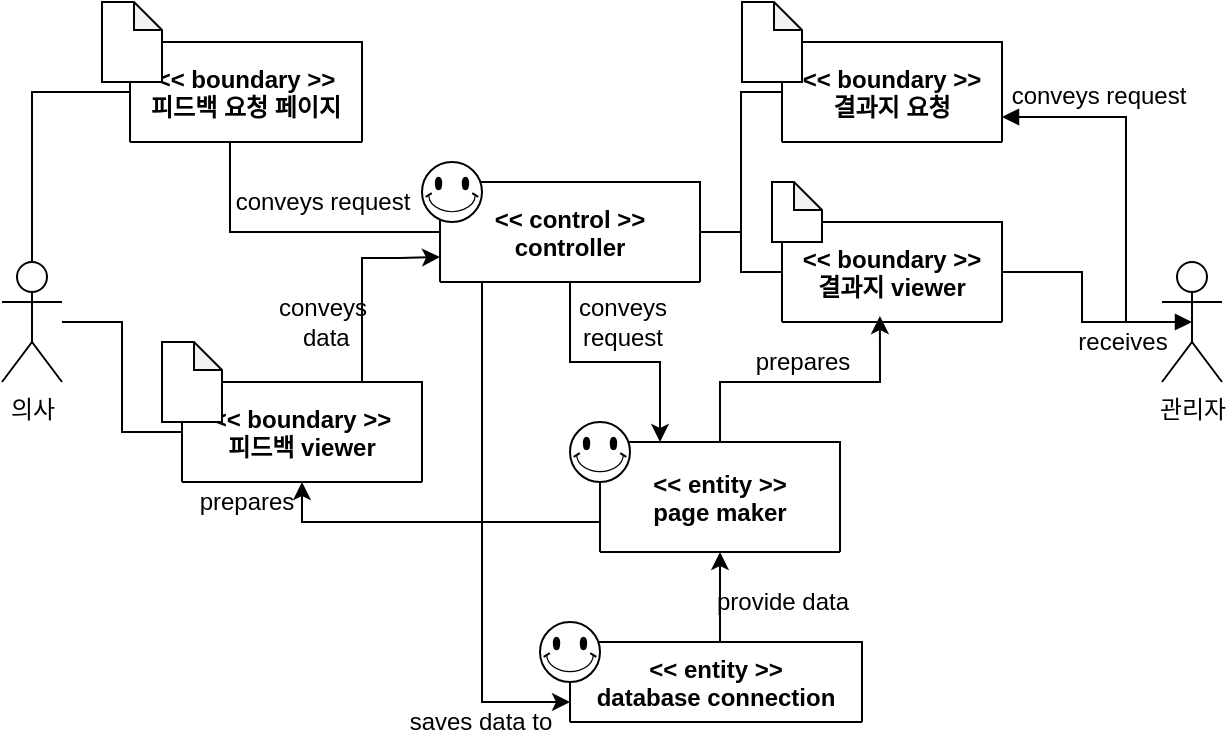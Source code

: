 <mxfile version="14.6.6" type="github">
  <diagram id="2snBoPdIVIojASlzs4ji" name="Page-1">
    <mxGraphModel dx="946" dy="544" grid="0" gridSize="10" guides="1" tooltips="1" connect="1" arrows="1" fold="1" page="1" pageScale="1" pageWidth="827" pageHeight="1169" math="0" shadow="0">
      <root>
        <mxCell id="0" />
        <mxCell id="1" parent="0" />
        <mxCell id="pNh5RsfMhSHscX6KeP78-1" value="의사" style="shape=umlActor;verticalLabelPosition=bottom;verticalAlign=top;html=1;outlineConnect=0;" parent="1" vertex="1">
          <mxGeometry x="130" y="200" width="30" height="60" as="geometry" />
        </mxCell>
        <mxCell id="9H2vDyvUipclMlkeoAgt-24" style="edgeStyle=orthogonalEdgeStyle;rounded=0;orthogonalLoop=1;jettySize=auto;html=1;entryX=1;entryY=0.75;entryDx=0;entryDy=0;endArrow=block;endFill=1;" edge="1" parent="1" source="pNh5RsfMhSHscX6KeP78-2" target="pNh5RsfMhSHscX6KeP78-9">
          <mxGeometry relative="1" as="geometry">
            <Array as="points">
              <mxPoint x="692" y="230" />
              <mxPoint x="692" y="128" />
            </Array>
          </mxGeometry>
        </mxCell>
        <mxCell id="pNh5RsfMhSHscX6KeP78-2" value="관리자" style="shape=umlActor;verticalLabelPosition=bottom;verticalAlign=top;html=1;outlineConnect=0;" parent="1" vertex="1">
          <mxGeometry x="710" y="200" width="30" height="60" as="geometry" />
        </mxCell>
        <mxCell id="pNh5RsfMhSHscX6KeP78-14" style="edgeStyle=orthogonalEdgeStyle;rounded=0;orthogonalLoop=1;jettySize=auto;html=1;entryX=0;entryY=0.5;entryDx=0;entryDy=0;endArrow=none;endFill=0;" parent="1" source="pNh5RsfMhSHscX6KeP78-3" target="pNh5RsfMhSHscX6KeP78-9" edge="1">
          <mxGeometry relative="1" as="geometry" />
        </mxCell>
        <mxCell id="pNh5RsfMhSHscX6KeP78-17" style="edgeStyle=orthogonalEdgeStyle;rounded=0;orthogonalLoop=1;jettySize=auto;html=1;endArrow=none;endFill=0;" parent="1" source="pNh5RsfMhSHscX6KeP78-3" target="pNh5RsfMhSHscX6KeP78-16" edge="1">
          <mxGeometry relative="1" as="geometry" />
        </mxCell>
        <mxCell id="9H2vDyvUipclMlkeoAgt-2" style="edgeStyle=orthogonalEdgeStyle;rounded=0;orthogonalLoop=1;jettySize=auto;html=1;endArrow=none;endFill=0;" edge="1" parent="1" source="pNh5RsfMhSHscX6KeP78-3" target="pNh5RsfMhSHscX6KeP78-7">
          <mxGeometry relative="1" as="geometry">
            <Array as="points">
              <mxPoint x="244" y="185" />
            </Array>
          </mxGeometry>
        </mxCell>
        <mxCell id="9H2vDyvUipclMlkeoAgt-18" style="edgeStyle=orthogonalEdgeStyle;rounded=0;orthogonalLoop=1;jettySize=auto;html=1;entryX=0;entryY=0.75;entryDx=0;entryDy=0;" edge="1" parent="1" source="pNh5RsfMhSHscX6KeP78-3" target="pNh5RsfMhSHscX6KeP78-6">
          <mxGeometry relative="1" as="geometry">
            <Array as="points">
              <mxPoint x="370" y="420" />
            </Array>
          </mxGeometry>
        </mxCell>
        <mxCell id="9H2vDyvUipclMlkeoAgt-21" style="edgeStyle=orthogonalEdgeStyle;rounded=0;orthogonalLoop=1;jettySize=auto;html=1;entryX=0.25;entryY=0;entryDx=0;entryDy=0;" edge="1" parent="1" source="pNh5RsfMhSHscX6KeP78-3" target="9H2vDyvUipclMlkeoAgt-1">
          <mxGeometry relative="1" as="geometry" />
        </mxCell>
        <mxCell id="pNh5RsfMhSHscX6KeP78-3" value="&lt;&lt; control &gt;&gt;&#xa;controller" style="swimlane;startSize=50;" parent="1" vertex="1">
          <mxGeometry x="349" y="160" width="130" height="50" as="geometry" />
        </mxCell>
        <mxCell id="9H2vDyvUipclMlkeoAgt-11" style="edgeStyle=orthogonalEdgeStyle;rounded=0;orthogonalLoop=1;jettySize=auto;html=1;exitX=0.5;exitY=0;exitDx=0;exitDy=0;" edge="1" parent="1" source="pNh5RsfMhSHscX6KeP78-6" target="9H2vDyvUipclMlkeoAgt-1">
          <mxGeometry relative="1" as="geometry">
            <Array as="points">
              <mxPoint x="489" y="390" />
            </Array>
          </mxGeometry>
        </mxCell>
        <mxCell id="pNh5RsfMhSHscX6KeP78-6" value="&lt;&lt; entity &gt;&gt;&#xa;database connection" style="swimlane;startSize=40;" parent="1" vertex="1">
          <mxGeometry x="414" y="390" width="146" height="40" as="geometry" />
        </mxCell>
        <mxCell id="pNh5RsfMhSHscX6KeP78-25" value="" style="verticalLabelPosition=bottom;verticalAlign=top;html=1;shape=mxgraph.basic.smiley" parent="pNh5RsfMhSHscX6KeP78-6" vertex="1">
          <mxGeometry x="-15" y="-10" width="30" height="30" as="geometry" />
        </mxCell>
        <mxCell id="pNh5RsfMhSHscX6KeP78-11" style="edgeStyle=orthogonalEdgeStyle;rounded=0;orthogonalLoop=1;jettySize=auto;html=1;endArrow=none;endFill=0;" parent="1" source="pNh5RsfMhSHscX6KeP78-7" target="pNh5RsfMhSHscX6KeP78-1" edge="1">
          <mxGeometry relative="1" as="geometry" />
        </mxCell>
        <mxCell id="pNh5RsfMhSHscX6KeP78-7" value="&lt;&lt; boundary &gt;&gt;&#xa;피드백 요청 페이지" style="swimlane;startSize=50;" parent="1" vertex="1">
          <mxGeometry x="194" y="90" width="116" height="50" as="geometry" />
        </mxCell>
        <mxCell id="pNh5RsfMhSHscX6KeP78-12" style="edgeStyle=orthogonalEdgeStyle;rounded=0;orthogonalLoop=1;jettySize=auto;html=1;endArrow=none;endFill=0;" parent="1" source="pNh5RsfMhSHscX6KeP78-8" target="pNh5RsfMhSHscX6KeP78-1" edge="1">
          <mxGeometry relative="1" as="geometry" />
        </mxCell>
        <mxCell id="9H2vDyvUipclMlkeoAgt-3" style="edgeStyle=orthogonalEdgeStyle;rounded=0;orthogonalLoop=1;jettySize=auto;html=1;entryX=0;entryY=0.75;entryDx=0;entryDy=0;" edge="1" parent="1" source="pNh5RsfMhSHscX6KeP78-8" target="pNh5RsfMhSHscX6KeP78-3">
          <mxGeometry relative="1" as="geometry">
            <Array as="points">
              <mxPoint x="310" y="198" />
              <mxPoint x="329" y="198" />
            </Array>
          </mxGeometry>
        </mxCell>
        <mxCell id="pNh5RsfMhSHscX6KeP78-8" value="&lt;&lt; boundary &gt;&gt;&#xa;피드백 viewer" style="swimlane;startSize=50;" parent="1" vertex="1">
          <mxGeometry x="220" y="260" width="120" height="50" as="geometry" />
        </mxCell>
        <mxCell id="9H2vDyvUipclMlkeoAgt-14" value="" style="shape=note;whiteSpace=wrap;html=1;backgroundOutline=1;darkOpacity=0.05;size=14;" vertex="1" parent="pNh5RsfMhSHscX6KeP78-8">
          <mxGeometry x="-10" y="-20" width="30" height="40" as="geometry" />
        </mxCell>
        <mxCell id="pNh5RsfMhSHscX6KeP78-9" value="&lt;&lt; boundary &gt;&gt;&#xa;결과지 요청" style="swimlane;startSize=50;" parent="1" vertex="1">
          <mxGeometry x="520" y="90" width="110" height="50" as="geometry" />
        </mxCell>
        <mxCell id="pNh5RsfMhSHscX6KeP78-18" style="edgeStyle=orthogonalEdgeStyle;rounded=0;orthogonalLoop=1;jettySize=auto;html=1;entryX=0.5;entryY=0.5;entryDx=0;entryDy=0;entryPerimeter=0;endArrow=block;endFill=1;" parent="1" source="pNh5RsfMhSHscX6KeP78-16" target="pNh5RsfMhSHscX6KeP78-2" edge="1">
          <mxGeometry relative="1" as="geometry" />
        </mxCell>
        <mxCell id="pNh5RsfMhSHscX6KeP78-16" value="&lt;&lt; boundary &gt;&gt;&#xa;결과지 viewer" style="swimlane;startSize=50;" parent="1" vertex="1">
          <mxGeometry x="520" y="180" width="110" height="50" as="geometry" />
        </mxCell>
        <mxCell id="9H2vDyvUipclMlkeoAgt-15" value="" style="shape=note;whiteSpace=wrap;html=1;backgroundOutline=1;darkOpacity=0.05;size=14;" vertex="1" parent="pNh5RsfMhSHscX6KeP78-16">
          <mxGeometry x="-5" y="-20" width="25" height="30" as="geometry" />
        </mxCell>
        <mxCell id="pNh5RsfMhSHscX6KeP78-28" value="" style="verticalLabelPosition=bottom;verticalAlign=top;html=1;shape=mxgraph.basic.smiley" parent="1" vertex="1">
          <mxGeometry x="340" y="150" width="30" height="30" as="geometry" />
        </mxCell>
        <mxCell id="pNh5RsfMhSHscX6KeP78-29" value="conveys request" style="text;html=1;align=center;verticalAlign=middle;resizable=0;points=[];autosize=1;strokeColor=none;" parent="1" vertex="1">
          <mxGeometry x="240" y="160" width="100" height="20" as="geometry" />
        </mxCell>
        <mxCell id="pNh5RsfMhSHscX6KeP78-30" value="conveys request" style="text;html=1;align=center;verticalAlign=middle;resizable=0;points=[];autosize=1;strokeColor=none;" parent="1" vertex="1">
          <mxGeometry x="628" y="107" width="100" height="20" as="geometry" />
        </mxCell>
        <mxCell id="pNh5RsfMhSHscX6KeP78-33" value="provide data" style="text;html=1;align=center;verticalAlign=middle;resizable=0;points=[];autosize=1;strokeColor=none;" parent="1" vertex="1">
          <mxGeometry x="480" y="360" width="80" height="20" as="geometry" />
        </mxCell>
        <mxCell id="9H2vDyvUipclMlkeoAgt-5" style="edgeStyle=orthogonalEdgeStyle;rounded=0;orthogonalLoop=1;jettySize=auto;html=1;entryX=0.5;entryY=1;entryDx=0;entryDy=0;" edge="1" parent="1" source="9H2vDyvUipclMlkeoAgt-1" target="pNh5RsfMhSHscX6KeP78-8">
          <mxGeometry relative="1" as="geometry">
            <Array as="points">
              <mxPoint x="280" y="330" />
            </Array>
          </mxGeometry>
        </mxCell>
        <mxCell id="9H2vDyvUipclMlkeoAgt-9" style="edgeStyle=orthogonalEdgeStyle;rounded=0;orthogonalLoop=1;jettySize=auto;html=1;entryX=0.445;entryY=0.94;entryDx=0;entryDy=0;entryPerimeter=0;" edge="1" parent="1" source="9H2vDyvUipclMlkeoAgt-1" target="pNh5RsfMhSHscX6KeP78-16">
          <mxGeometry relative="1" as="geometry" />
        </mxCell>
        <mxCell id="9H2vDyvUipclMlkeoAgt-1" value="&lt;&lt; entity &gt;&gt;&#xa;page maker" style="swimlane;startSize=55;" vertex="1" parent="1">
          <mxGeometry x="429" y="290" width="120" height="55" as="geometry" />
        </mxCell>
        <mxCell id="pNh5RsfMhSHscX6KeP78-26" value="" style="verticalLabelPosition=bottom;verticalAlign=top;html=1;shape=mxgraph.basic.smiley" parent="9H2vDyvUipclMlkeoAgt-1" vertex="1">
          <mxGeometry x="-15" y="-10" width="30" height="30" as="geometry" />
        </mxCell>
        <mxCell id="9H2vDyvUipclMlkeoAgt-4" value="receives" style="text;html=1;align=center;verticalAlign=middle;resizable=0;points=[];autosize=1;strokeColor=none;" vertex="1" parent="1">
          <mxGeometry x="660" y="230" width="60" height="20" as="geometry" />
        </mxCell>
        <mxCell id="9H2vDyvUipclMlkeoAgt-6" value="prepares" style="text;html=1;align=center;verticalAlign=middle;resizable=0;points=[];autosize=1;strokeColor=none;" vertex="1" parent="1">
          <mxGeometry x="222" y="310" width="60" height="20" as="geometry" />
        </mxCell>
        <mxCell id="9H2vDyvUipclMlkeoAgt-10" value="prepares" style="text;html=1;align=center;verticalAlign=middle;resizable=0;points=[];autosize=1;strokeColor=none;" vertex="1" parent="1">
          <mxGeometry x="500" y="240" width="60" height="20" as="geometry" />
        </mxCell>
        <mxCell id="9H2vDyvUipclMlkeoAgt-12" value="" style="shape=note;whiteSpace=wrap;html=1;backgroundOutline=1;darkOpacity=0.05;size=14;" vertex="1" parent="1">
          <mxGeometry x="180" y="70" width="30" height="40" as="geometry" />
        </mxCell>
        <mxCell id="9H2vDyvUipclMlkeoAgt-17" value="saves data to" style="text;html=1;align=center;verticalAlign=middle;resizable=0;points=[];autosize=1;strokeColor=none;" vertex="1" parent="1">
          <mxGeometry x="324" y="420" width="90" height="20" as="geometry" />
        </mxCell>
        <mxCell id="pNh5RsfMhSHscX6KeP78-31" value="conveys &lt;br&gt;request" style="text;html=1;align=center;verticalAlign=middle;resizable=0;points=[];autosize=1;strokeColor=none;" parent="1" vertex="1">
          <mxGeometry x="410" y="215" width="60" height="30" as="geometry" />
        </mxCell>
        <mxCell id="9H2vDyvUipclMlkeoAgt-22" value="conveys&lt;br&gt;&amp;nbsp;data" style="text;html=1;align=center;verticalAlign=middle;resizable=0;points=[];autosize=1;strokeColor=none;" vertex="1" parent="1">
          <mxGeometry x="260" y="215" width="60" height="30" as="geometry" />
        </mxCell>
        <mxCell id="9H2vDyvUipclMlkeoAgt-13" value="" style="shape=note;whiteSpace=wrap;html=1;backgroundOutline=1;darkOpacity=0.05;size=14;" vertex="1" parent="1">
          <mxGeometry x="500" y="70" width="30" height="40" as="geometry" />
        </mxCell>
      </root>
    </mxGraphModel>
  </diagram>
</mxfile>
